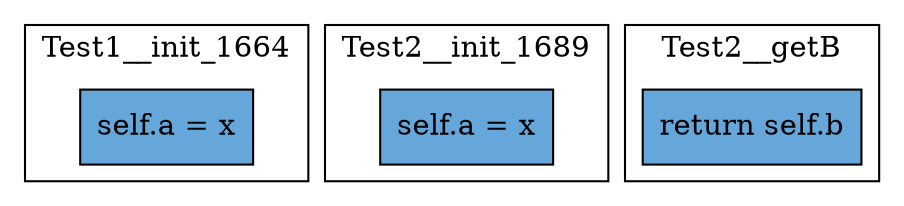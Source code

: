 digraph "field-double-init" {
    node [shape=box];
    subgraph "cluster_Test1__init_1664" {
        label="Test1__init_1664";
        "Test1__init_1664_68" [label="self.a = x",style=filled,fillcolor="#66A7DB"];
    }
    subgraph "cluster_Test2__init_1689" {
        label="Test2__init_1689";
        "Test2__init_1689_69" [label="self.a = x",style=filled,fillcolor="#66A7DB"];
    }
    subgraph "cluster_Test2__getB" {
        label="Test2__getB";
        "Test2__getB_70" [label="return self.b",style=filled,fillcolor="#66A7DB"];
    }
}
